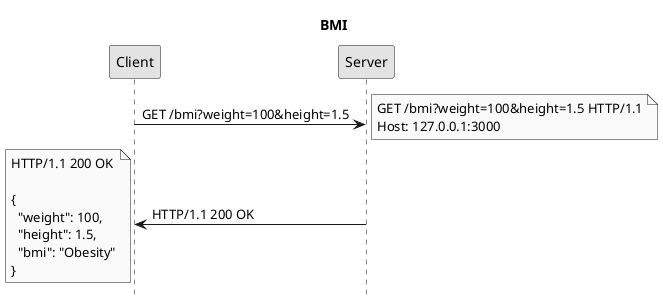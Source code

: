 @startuml
title BMI
hide footbox
skinparam monochrome true

Client -> Server: GET /bmi?weight=100&height=1.5
note right: GET /bmi?weight=100&height=1.5 HTTP/1.1\nHost: 127.0.0.1:3000
Server -> Client: HTTP/1.1 200 OK
note left: HTTP/1.1 200 OK\n\n{\n  "weight": 100,\n  "height": 1.5,\n  "bmi": "Obesity"\n}
@enduml
